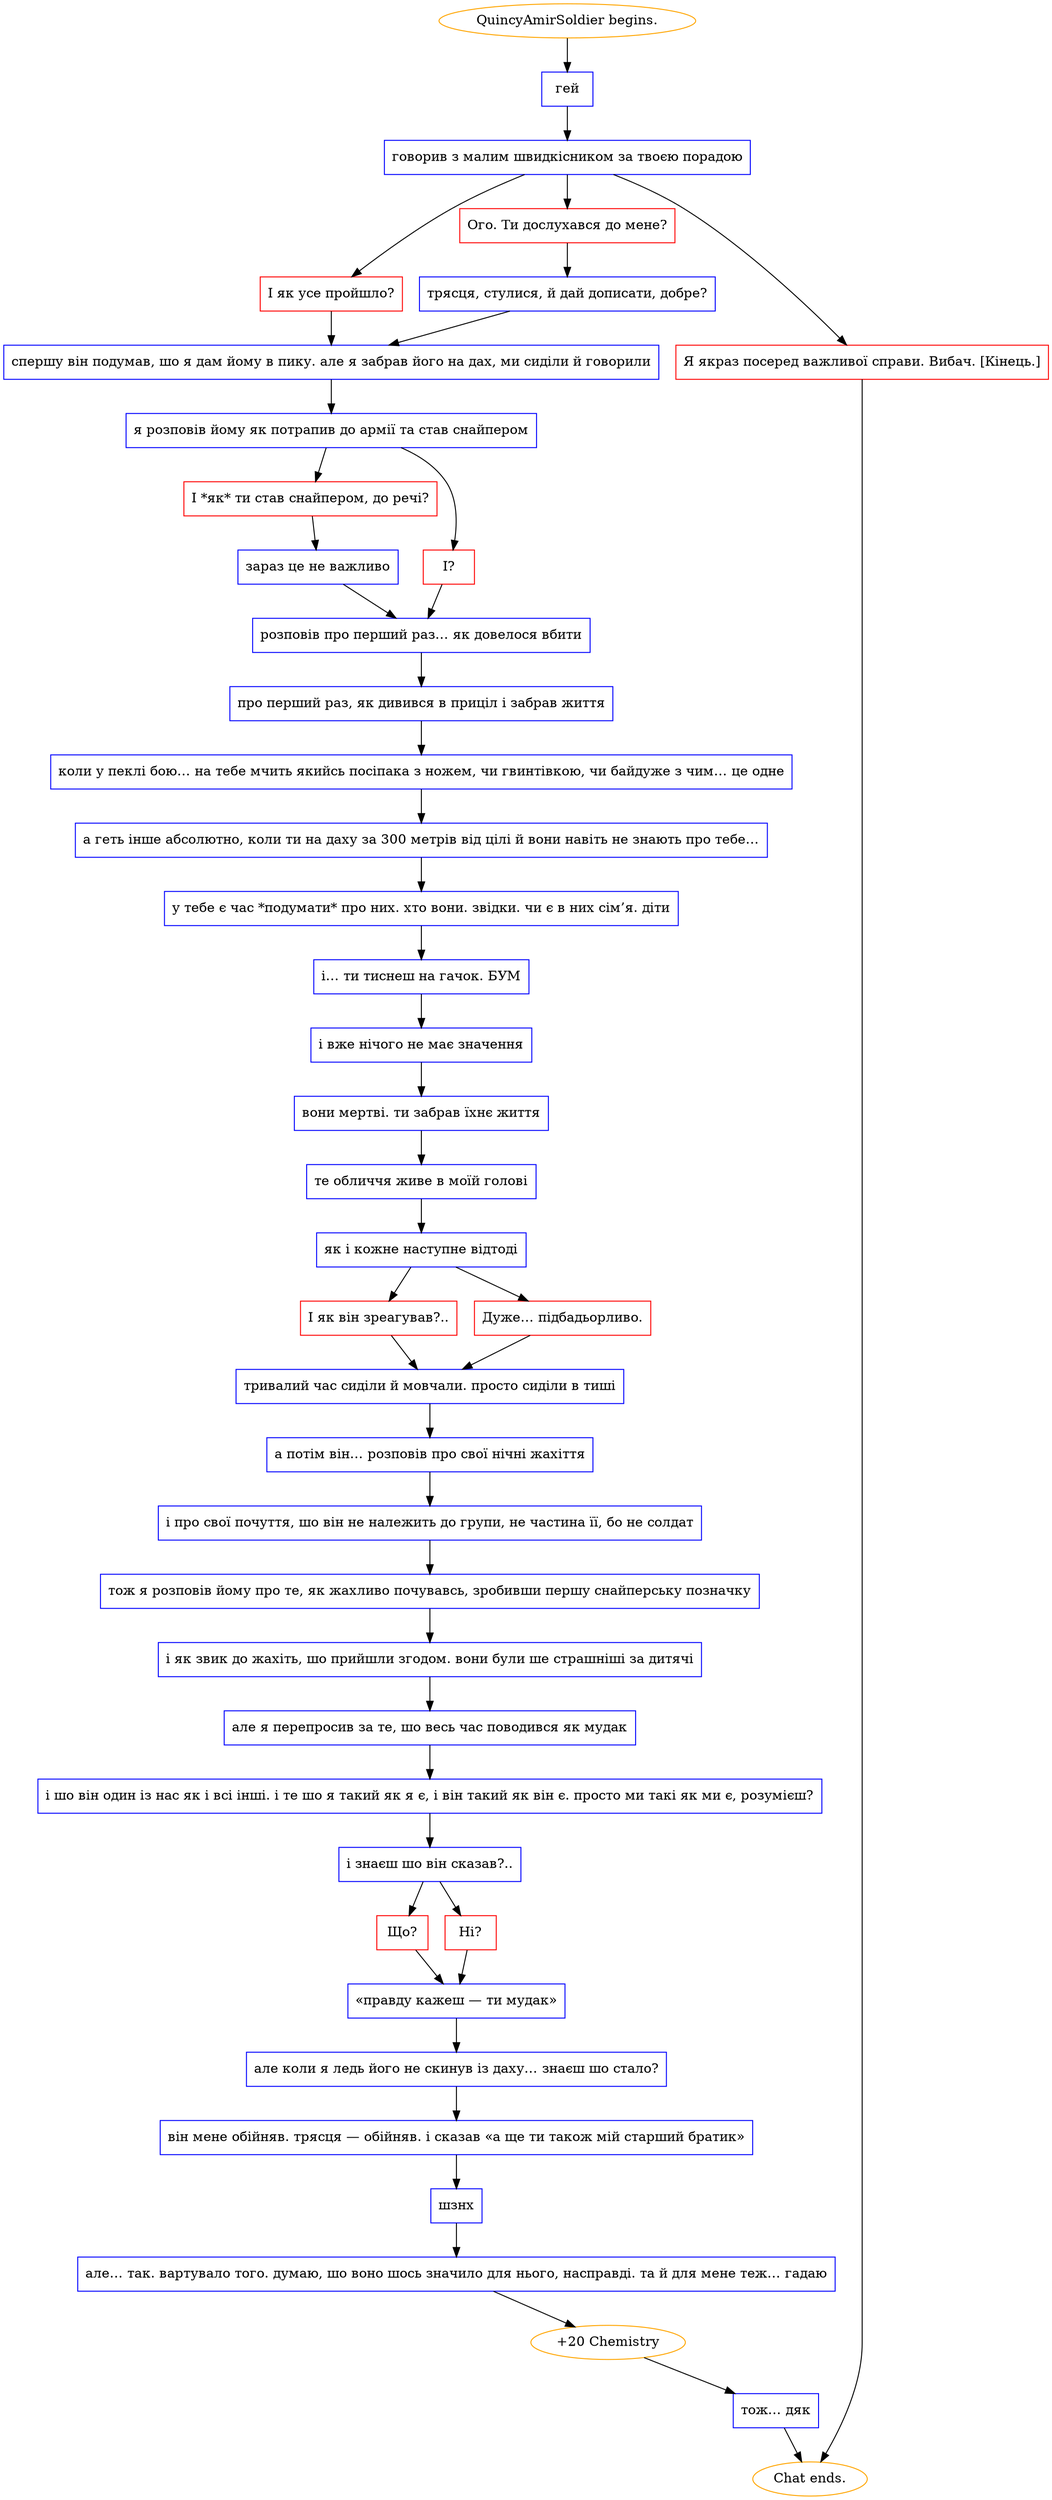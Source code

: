 digraph {
	"QuincyAmirSoldier begins." [color=orange];
		"QuincyAmirSoldier begins." -> j3423519699;
	j3423519699 [label="гей",shape=box,color=blue];
		j3423519699 -> j3065571479;
	j3065571479 [label="говорив з малим швидкісником за твоєю порадою",shape=box,color=blue];
		j3065571479 -> j1430402;
		j3065571479 -> j3001016684;
		j3065571479 -> j2636776261;
	j1430402 [label="І як усе пройшло?",shape=box,color=red];
		j1430402 -> j2816147400;
	j3001016684 [label="Ого. Ти дослухався до мене?",shape=box,color=red];
		j3001016684 -> j3532424769;
	j2636776261 [label="Я якраз посеред важливої справи. Вибач. [Кінець.]",shape=box,color=red];
		j2636776261 -> "Chat ends.";
	j2816147400 [label="спершу він подумав, шо я дам йому в пику. але я забрав його на дах, ми сиділи й говорили",shape=box,color=blue];
		j2816147400 -> j3491931974;
	j3532424769 [label="трясця, стулися, й дай дописати, добре?",shape=box,color=blue];
		j3532424769 -> j2816147400;
	"Chat ends." [color=orange];
	j3491931974 [label="я розповів йому як потрапив до армії та став снайпером",shape=box,color=blue];
		j3491931974 -> j3529090366;
		j3491931974 -> j2617736779;
	j3529090366 [label="І *як* ти став снайпером, до речі?",shape=box,color=red];
		j3529090366 -> j2048703914;
	j2617736779 [label="І?",shape=box,color=red];
		j2617736779 -> j3472517642;
	j2048703914 [label="зараз це не важливо",shape=box,color=blue];
		j2048703914 -> j3472517642;
	j3472517642 [label="розповів про перший раз… як довелося вбити",shape=box,color=blue];
		j3472517642 -> j678168747;
	j678168747 [label="про перший раз, як дивився в приціл і забрав життя",shape=box,color=blue];
		j678168747 -> j3197468641;
	j3197468641 [label="коли у пеклі бою… на тебе мчить якийсь посіпака з ножем, чи гвинтівкою, чи байдуже з чим… це одне",shape=box,color=blue];
		j3197468641 -> j2309270182;
	j2309270182 [label="а геть інше абсолютно, коли ти на даху за 300 метрів від цілі й вони навіть не знають про тебе…",shape=box,color=blue];
		j2309270182 -> j2465607864;
	j2465607864 [label="у тебе є час *подумати* про них. хто вони. звідки. чи є в них сім’я. діти",shape=box,color=blue];
		j2465607864 -> j3924798777;
	j3924798777 [label="і… ти тиснеш на гачок. БУМ",shape=box,color=blue];
		j3924798777 -> j1477993289;
	j1477993289 [label="і вже нічого не має значення",shape=box,color=blue];
		j1477993289 -> j2858082376;
	j2858082376 [label="вони мертві. ти забрав їхнє життя",shape=box,color=blue];
		j2858082376 -> j3409150934;
	j3409150934 [label="те обличчя живе в моїй голові",shape=box,color=blue];
		j3409150934 -> j1249886066;
	j1249886066 [label="як і кожне наступне відтоді",shape=box,color=blue];
		j1249886066 -> j2255805850;
		j1249886066 -> j2013780369;
	j2255805850 [label="І як він зреагував?..",shape=box,color=red];
		j2255805850 -> j2706047037;
	j2013780369 [label="Дуже… підбадьорливо.",shape=box,color=red];
		j2013780369 -> j2706047037;
	j2706047037 [label="тривалий час сиділи й мовчали. просто сиділи в тиші",shape=box,color=blue];
		j2706047037 -> j2253347723;
	j2253347723 [label="а потім він… розповів про свої нічні жахіття",shape=box,color=blue];
		j2253347723 -> j2875431102;
	j2875431102 [label="і про свої почуття, шо він не належить до групи, не частина її, бо не солдат",shape=box,color=blue];
		j2875431102 -> j1644934006;
	j1644934006 [label="тож я розповів йому про те, як жахливо почувавсь, зробивши першу снайперську позначку",shape=box,color=blue];
		j1644934006 -> j971785136;
	j971785136 [label="і як звик до жахіть, шо прийшли згодом. вони були ше страшніші за дитячі",shape=box,color=blue];
		j971785136 -> j3020547057;
	j3020547057 [label="але я перепросив за те, шо весь час поводився як мудак",shape=box,color=blue];
		j3020547057 -> j3743018769;
	j3743018769 [label="і шо він один із нас як і всі інші. і те шо я такий як я є, і він такий як він є. просто ми такі як ми є, розумієш?",shape=box,color=blue];
		j3743018769 -> j4049886330;
	j4049886330 [label="і знаєш шо він сказав?..",shape=box,color=blue];
		j4049886330 -> j3321121732;
		j4049886330 -> j2687437499;
	j3321121732 [label="Що?",shape=box,color=red];
		j3321121732 -> j2831496608;
	j2687437499 [label="Ні?",shape=box,color=red];
		j2687437499 -> j2831496608;
	j2831496608 [label="«правду кажеш — ти мудак»",shape=box,color=blue];
		j2831496608 -> j2868868269;
	j2868868269 [label="але коли я ледь його не скинув із даху… знаєш шо стало?",shape=box,color=blue];
		j2868868269 -> j3201410021;
	j3201410021 [label="він мене обійняв. трясця — обійняв. і сказав «а ще ти також мій старший братик»",shape=box,color=blue];
		j3201410021 -> j4283864237;
	j4283864237 [label="шзнх",shape=box,color=blue];
		j4283864237 -> j2433385129;
	j2433385129 [label="але… так. вартувало того. думаю, шо воно шось значило для нього, насправді. та й для мене теж… гадаю",shape=box,color=blue];
		j2433385129 -> j1456111710;
	j1456111710 [label="+20 Chemistry",color=orange];
		j1456111710 -> j796429323;
	j796429323 [label="тож… дяк",shape=box,color=blue];
		j796429323 -> "Chat ends.";
}
